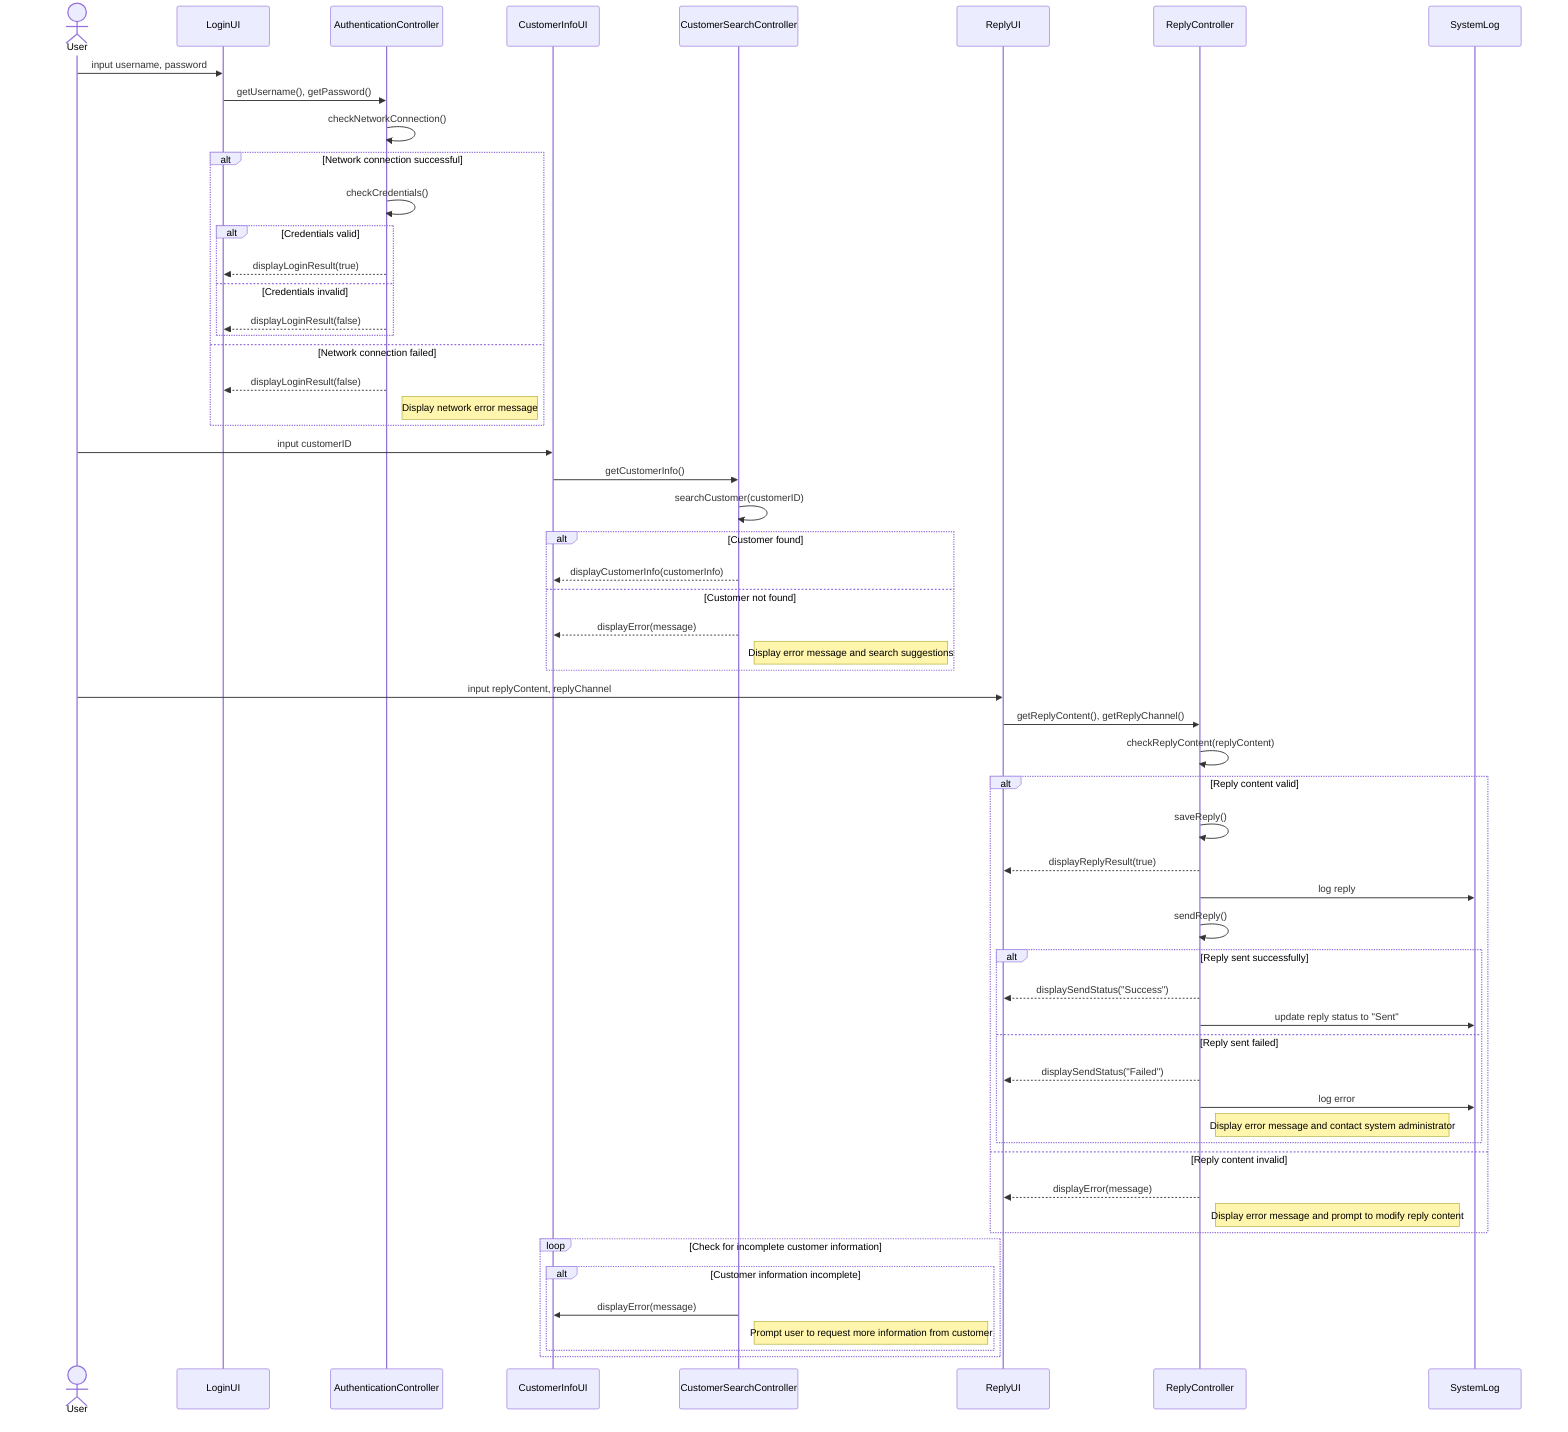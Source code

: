sequenceDiagram
    actor User
    participant LoginUI
    participant AuthenticationController
    participant CustomerInfoUI
    participant CustomerSearchController
    participant ReplyUI
    participant ReplyController
    participant SystemLog

    User->>LoginUI: input username, password
    LoginUI->>AuthenticationController: getUsername(), getPassword()
    AuthenticationController->>AuthenticationController: checkNetworkConnection()
    alt Network connection successful
        AuthenticationController->>AuthenticationController: checkCredentials()
        alt Credentials valid
            AuthenticationController-->>LoginUI: displayLoginResult(true)
        else Credentials invalid
            AuthenticationController-->>LoginUI: displayLoginResult(false)
        end
    else Network connection failed
        AuthenticationController-->>LoginUI: displayLoginResult(false)
        note right of AuthenticationController: Display network error message
    end

    User->>CustomerInfoUI: input customerID
    CustomerInfoUI->>CustomerSearchController: getCustomerInfo()
    CustomerSearchController->>CustomerSearchController: searchCustomer(customerID)
    alt Customer found
        CustomerSearchController-->>CustomerInfoUI: displayCustomerInfo(customerInfo)
    else Customer not found
        CustomerSearchController-->>CustomerInfoUI: displayError(message)
        note right of CustomerSearchController: Display error message and search suggestions
    end

    User->>ReplyUI: input replyContent, replyChannel
    ReplyUI->>ReplyController: getReplyContent(), getReplyChannel()
    ReplyController->>ReplyController: checkReplyContent(replyContent)
    alt Reply content valid
        ReplyController->>ReplyController: saveReply()
        ReplyController-->>ReplyUI: displayReplyResult(true)
        ReplyController->>SystemLog: log reply
        ReplyController->>ReplyController: sendReply()
        alt Reply sent successfully
            ReplyController-->>ReplyUI: displaySendStatus("Success")
            ReplyController->>SystemLog: update reply status to "Sent"
        else Reply sent failed
            ReplyController-->>ReplyUI: displaySendStatus("Failed")
            ReplyController->>SystemLog: log error
            note right of ReplyController: Display error message and contact system administrator
        end
    else Reply content invalid
        ReplyController-->>ReplyUI: displayError(message)
        note right of ReplyController: Display error message and prompt to modify reply content
    end

    loop Check for incomplete customer information
        alt Customer information incomplete
            CustomerSearchController->>CustomerInfoUI: displayError(message)
            note right of CustomerSearchController: Prompt user to request more information from customer
        end
    end